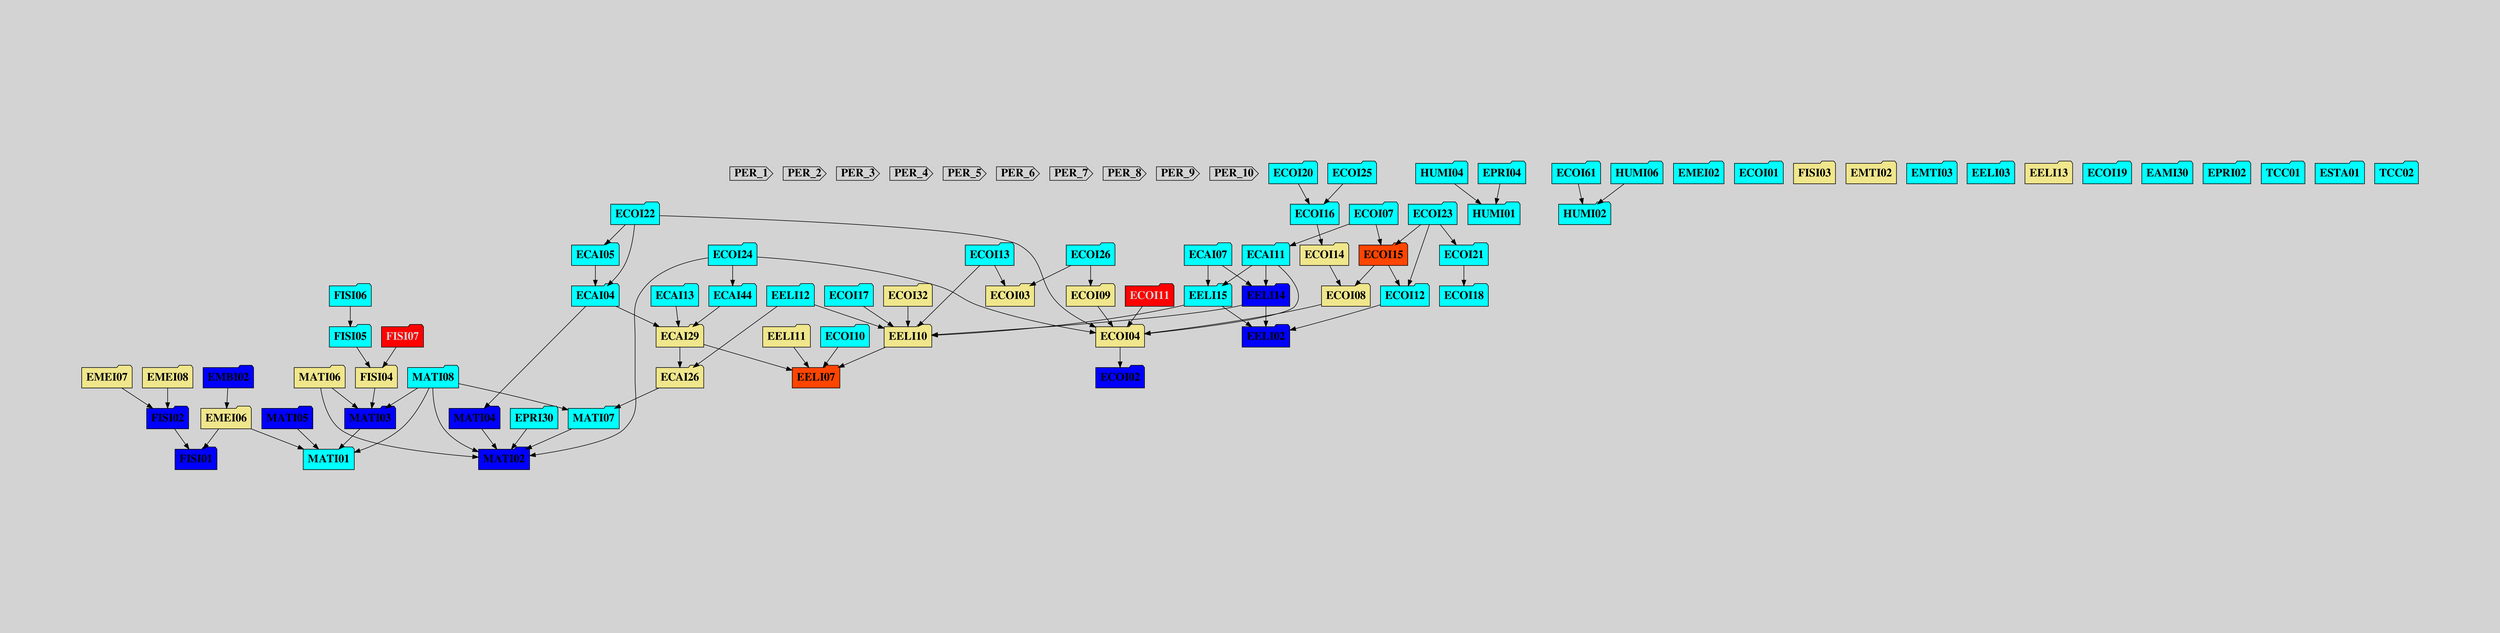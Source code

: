 digraph {
graph [pad="2,4" bgcolor=lightgray]
node [style=filled shape=cds fontsize=20.0 fontname="times bold"]
PER_1 [fillcolor="#d3d3d3" fontcolor="black" pos="0,18!"]
PER_2 [fillcolor="#d3d3d3" fontcolor="black" pos="2,18!"]
PER_3 [fillcolor="#d3d3d3" fontcolor="black" pos="4,18!"]
PER_4 [fillcolor="#d3d3d3" fontcolor="black" pos="6,18!"]
PER_5 [fillcolor="#d3d3d3" fontcolor="black" pos="8,18!"]
PER_6 [fillcolor="#d3d3d3" fontcolor="black" pos="10,18!"]
PER_7 [fillcolor="#d3d3d3" fontcolor="black" pos="12,18!"]
PER_8 [fillcolor="#d3d3d3" fontcolor="black" pos="14,18!"]
PER_9 [fillcolor="#d3d3d3" fontcolor="black" pos="16,18!"]
PER_10 [fillcolor="#d3d3d3" fontcolor="black" pos="18,18!"]
node [style=filled shape=folder fontsize=20.0 fontname="times bold"]
FISI01 [fillcolor="#0000ff "fontcolor="black"pos="0,0!"]
MATI01 [fillcolor="#00ffff "fontcolor="Black"pos="0,2!"]
MATI02 [fillcolor="#0000ff "fontcolor="black"pos="0,4!"]
HUMI01 [fillcolor="#00ffff "fontcolor="Black"pos="0,6!"]
HUMI02 [fillcolor="#00ffff "fontcolor="Black"pos="0,8!"]
ECOI03 [fillcolor="#f0e68c "fontcolor="black"pos="0,10!"]
ECOI02 [fillcolor="#0000ff "fontcolor="black"pos="0,12!"]
EMEI02 [fillcolor="#00ffff "fontcolor="Black"pos="0,14!"]
ECOI01 [fillcolor="#00ffff "fontcolor="Black"pos="0,16!"]
FISI02 [fillcolor="#0000ff "fontcolor="black"pos="2,0!"]
FISI03 [fillcolor="#f0e68c "fontcolor="black"pos="2,2!"]
EMEI06 [fillcolor="#f0e68c "fontcolor="black"pos="2,4!"]
MATI03 [fillcolor="#0000ff "fontcolor="black"pos="2,6!"]
ECOI04 [fillcolor="#f0e68c "fontcolor="black"pos="2,8!"]
EMTI02 [fillcolor="#f0e68c "fontcolor="black"pos="2,10!"]
EMTI03 [fillcolor="#00ffff "fontcolor="Black"pos="2,12!"]
EELI02 [fillcolor="#0000ff "fontcolor="black"pos="2,14!"]
EELI03 [fillcolor="#00ffff "fontcolor="Black"pos="2,16!"]
MATI06 [fillcolor="#f0e68c "fontcolor="black"pos="4,0!"]
MATI07 [fillcolor="#00ffff "fontcolor="Black"pos="4,2!"]
ECOI61 [fillcolor="#00ffff "fontcolor="Black"pos="4,4!"]
HUMI06 [fillcolor="#00ffff "fontcolor="Black"pos="4,6!"]
ECOI08 [fillcolor="#f0e68c "fontcolor="black"pos="4,8!"]
EMEI07 [fillcolor="#f0e68c "fontcolor="black"pos="4,10!"]
EMEI08 [fillcolor="#f0e68c "fontcolor="black"pos="4,12!"]
FISI04 [fillcolor="#f0e68c "fontcolor="black"pos="4,14!"]
EMBI02 [fillcolor="#0000ff "fontcolor="black"pos="4,16!"]
MATI05 [fillcolor="#0000ff "fontcolor="black"pos="6,0!"]
MATI08 [fillcolor="#00ffff "fontcolor="Black"pos="6,2!"]
MATI04 [fillcolor="#0000ff "fontcolor="black"pos="6,4!"]
ECOI09 [fillcolor="#f0e68c "fontcolor="black"pos="6,6!"]
FISI05 [fillcolor="#00ffff "fontcolor="Black"pos="6,8!"]
FISI07 [fillcolor="#ff0000 "fontcolor="lightgrey"pos="6,10!"]
EELI07 [fillcolor="#ff4500 "fontcolor="black"pos="6,12!"]
ECOI11 [fillcolor="#ff0000 "fontcolor="lightgrey"pos="8,0!"]
ECOI12 [fillcolor="#00ffff "fontcolor="Black"pos="8,2!"]
ECOI14 [fillcolor="#f0e68c "fontcolor="black"pos="8,4!"]
ECAI26 [fillcolor="#f0e68c "fontcolor="black"pos="8,6!"]
ECOI10 [fillcolor="#00ffff "fontcolor="Black"pos="8,8!"]
EELI10 [fillcolor="#f0e68c "fontcolor="black"pos="8,10!"]
EELI11 [fillcolor="#f0e68c "fontcolor="black"pos="8,12!"]
FISI06 [fillcolor="#00ffff "fontcolor="Black"pos="8,14!"]
ECOI32 [fillcolor="#f0e68c "fontcolor="black"pos="10,0!"]
ECOI13 [fillcolor="#00ffff "fontcolor="Black"pos="10,2!"]
EELI14 [fillcolor="#0000ff "fontcolor="black"pos="10,4!"]
EELI15 [fillcolor="#00ffff "fontcolor="Black"pos="10,6!"]
ECOI15 [fillcolor="#ff4500 "fontcolor="black"pos="10,8!"]
ECAI29 [fillcolor="#f0e68c "fontcolor="black"pos="10,10!"]
EELI12 [fillcolor="#00ffff "fontcolor="Black"pos="10,12!"]
ECOI16 [fillcolor="#00ffff "fontcolor="Black"pos="10,14!"]
EELI13 [fillcolor="#f0e68c "fontcolor="black"pos="10,16!"]
ECOI26 [fillcolor="#00ffff "fontcolor="Black"pos="12,0!"]
ECAI11 [fillcolor="#00ffff "fontcolor="Black"pos="12,2!"]
ECAI04 [fillcolor="#00ffff "fontcolor="Black"pos="12,4!"]
ECAI13 [fillcolor="#00ffff "fontcolor="Black"pos="12,6!"]
ECAI44 [fillcolor="#00ffff "fontcolor="Black"pos="12,8!"]
ECOI18 [fillcolor="#00ffff "fontcolor="Black"pos="12,10!"]
ECOI19 [fillcolor="#00ffff "fontcolor="Black"pos="12,12!"]
ECOI17 [fillcolor="#00ffff "fontcolor="Black"pos="12,14!"]
ECOI24 [fillcolor="#00ffff "fontcolor="Black"pos="14,0!"]
EPRI30 [fillcolor="#00ffff "fontcolor="Black"pos="14,2!"]
ECOI07 [fillcolor="#00ffff "fontcolor="Black"pos="14,4!"]
ECAI07 [fillcolor="#00ffff "fontcolor="Black"pos="14,6!"]
ECAI05 [fillcolor="#00ffff "fontcolor="Black"pos="14,8!"]
ECOI21 [fillcolor="#00ffff "fontcolor="Black"pos="14,10!"]
HUMI04 [fillcolor="#00ffff "fontcolor="Black"pos="16,0!"]
EPRI04 [fillcolor="#00ffff "fontcolor="Black"pos="16,2!"]
ECOI22 [fillcolor="#00ffff "fontcolor="Black"pos="16,4!"]
ECOI23 [fillcolor="#00ffff "fontcolor="Black"pos="16,6!"]
ECOI20 [fillcolor="#00ffff "fontcolor="Black"pos="16,8!"]
ECOI25 [fillcolor="#00ffff "fontcolor="Black"pos="16,10!"]
EAMI30 [fillcolor="#00ffff "fontcolor="Black"pos="16,12!"]
EPRI02 [fillcolor="#00ffff "fontcolor="Black"pos="16,14!"]
TCC01 [fillcolor="#00ffff "fontcolor="Black"pos="16,16!"]
ESTA01 [fillcolor="#00ffff "fontcolor="Black"pos="18,0!"]
TCC02 [fillcolor="#00ffff "fontcolor="Black"pos="18,2!"]
 edge [style="", weight=10,color=Black, len=.2]
FISI02 -> FISI01
EMEI06 -> MATI01
EMEI06 -> FISI01
MATI03 -> MATI01
ECOI04 -> ECOI02
MATI06 -> MATI02
MATI06 -> MATI03
MATI07 -> MATI02
ECOI61 -> HUMI02
HUMI06 -> HUMI02
ECOI08 -> ECOI04
EMEI07 -> FISI02
EMEI08 -> FISI02
FISI04 -> MATI03
EMBI02 -> EMEI06
MATI05 -> MATI01
MATI08 -> MATI01
MATI08 -> MATI02
MATI08 -> MATI03
MATI08 -> MATI07
MATI04 -> MATI02
ECOI09 -> ECOI04
FISI05 -> FISI04
FISI07 -> FISI04
ECOI11 -> ECOI04
ECOI12 -> EELI02
ECOI14 -> ECOI08
ECAI26 -> MATI07
ECOI10 -> EELI07
EELI10 -> EELI07
EELI11 -> EELI07
FISI06 -> FISI05
ECOI32 -> EELI10
ECOI13 -> ECOI03
ECOI13 -> EELI10
EELI14 -> EELI02
EELI14 -> EELI10
EELI15 -> EELI02
EELI15 -> EELI10
ECOI15 -> ECOI08
ECOI15 -> ECOI12
ECAI29 -> EELI07
ECAI29 -> ECAI26
EELI12 -> ECAI26
EELI12 -> EELI10
ECOI16 -> ECOI14
ECOI26 -> ECOI03
ECOI26 -> ECOI09
ECAI11 -> ECOI04
ECAI11 -> EELI14
ECAI11 -> EELI15
ECAI04 -> MATI04
ECAI04 -> ECAI29
ECAI13 -> ECAI29
ECAI44 -> ECAI29
ECOI17 -> EELI10
ECOI24 -> MATI02
ECOI24 -> ECOI04
ECOI24 -> ECAI44
EPRI30 -> MATI02
ECOI07 -> ECOI15
ECOI07 -> ECAI11
ECAI07 -> EELI14
ECAI07 -> EELI15
ECAI05 -> ECAI04
ECOI21 -> ECOI18
HUMI04 -> HUMI01
EPRI04 -> HUMI01
ECOI22 -> ECOI04
ECOI22 -> ECAI04
ECOI22 -> ECAI05
ECOI23 -> ECOI12
ECOI23 -> ECOI15
ECOI23 -> ECOI21
ECOI20 -> ECOI16
ECOI25 -> ECOI16
}
